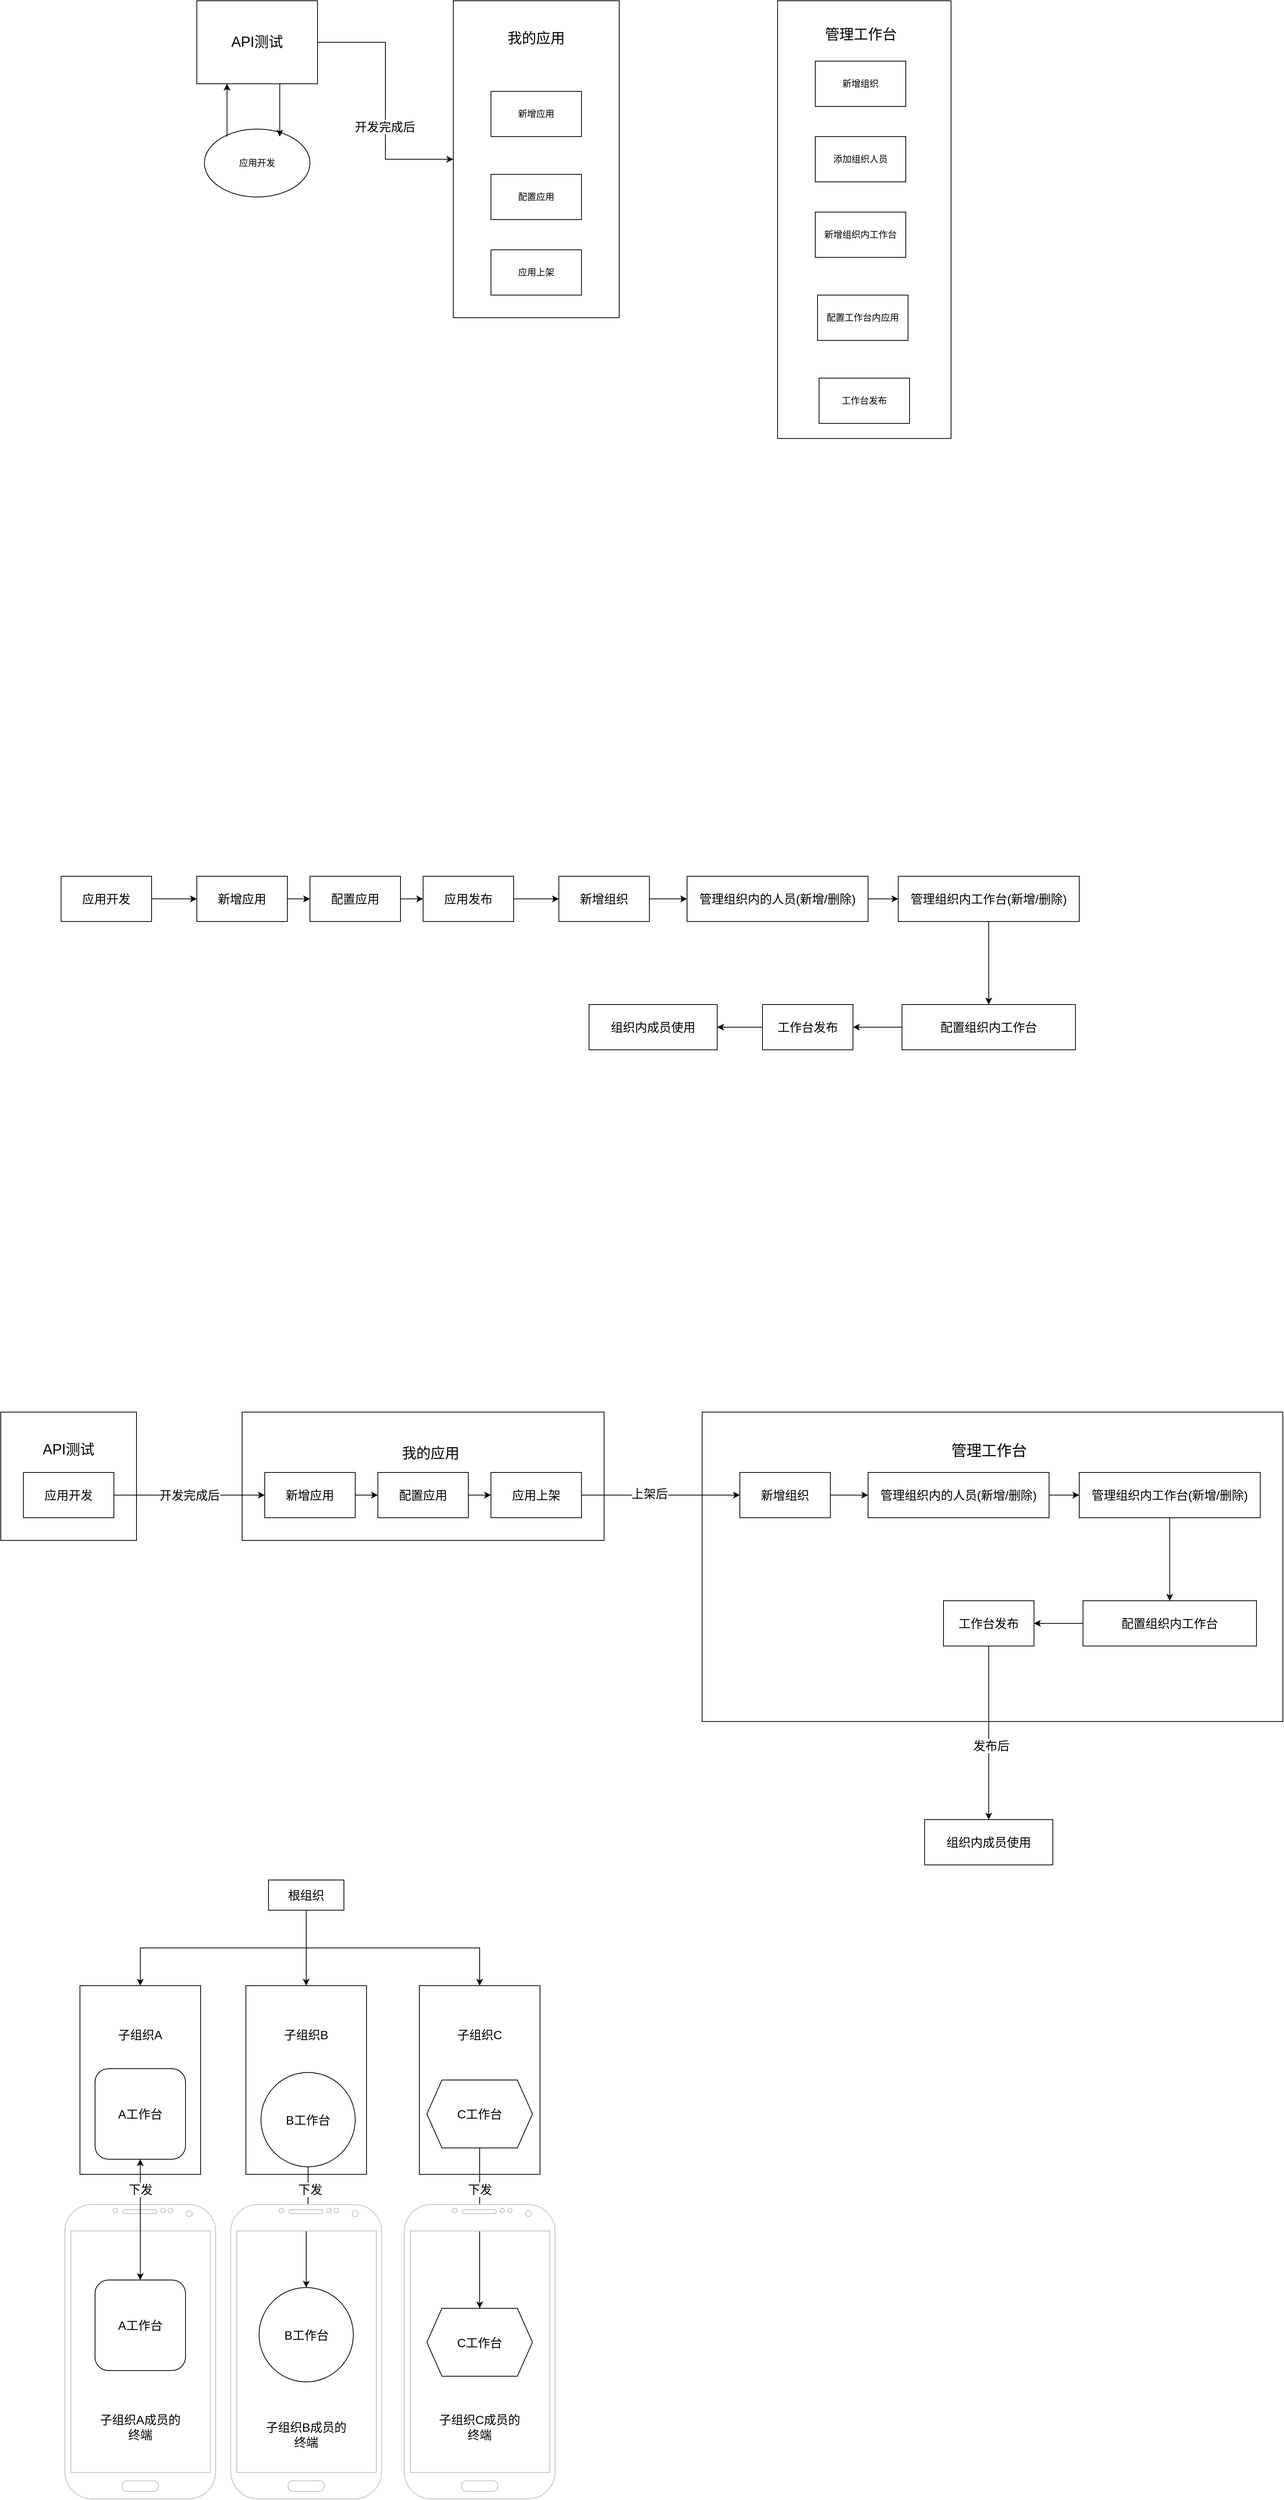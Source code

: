 <mxfile version="14.0.4" type="github">
  <diagram id="Uw0tFkQRWmQA_6I62I0I" name="Page-1">
    <mxGraphModel dx="1422" dy="762" grid="1" gridSize="10" guides="1" tooltips="1" connect="1" arrows="1" fold="1" page="1" pageScale="1" pageWidth="4000" pageHeight="4000" math="0" shadow="0">
      <root>
        <mxCell id="0" />
        <mxCell id="1" parent="0" />
        <mxCell id="3crtyDGvwzF6ntl4MNTO-33" style="edgeStyle=orthogonalEdgeStyle;rounded=0;orthogonalLoop=1;jettySize=auto;html=1;exitX=1;exitY=0.5;exitDx=0;exitDy=0;entryX=0;entryY=0.5;entryDx=0;entryDy=0;" edge="1" parent="1" source="3crtyDGvwzF6ntl4MNTO-4" target="3crtyDGvwzF6ntl4MNTO-16">
          <mxGeometry relative="1" as="geometry" />
        </mxCell>
        <mxCell id="3crtyDGvwzF6ntl4MNTO-34" value="开发完成后" style="edgeLabel;html=1;align=center;verticalAlign=middle;resizable=0;points=[];fontSize=16;" vertex="1" connectable="0" parent="3crtyDGvwzF6ntl4MNTO-33">
          <mxGeometry x="0.206" y="-1" relative="1" as="geometry">
            <mxPoint as="offset" />
          </mxGeometry>
        </mxCell>
        <mxCell id="3crtyDGvwzF6ntl4MNTO-4" value="&lt;font style=&quot;font-size: 19px&quot;&gt;API测试&lt;/font&gt;" style="rounded=0;whiteSpace=wrap;html=1;" vertex="1" parent="1">
          <mxGeometry x="320" y="60" width="160" height="110" as="geometry" />
        </mxCell>
        <mxCell id="3crtyDGvwzF6ntl4MNTO-6" value="应用开发" style="ellipse;whiteSpace=wrap;html=1;" vertex="1" parent="1">
          <mxGeometry x="330" y="230" width="140" height="90" as="geometry" />
        </mxCell>
        <mxCell id="3crtyDGvwzF6ntl4MNTO-12" value="" style="endArrow=classic;html=1;" edge="1" parent="1">
          <mxGeometry width="50" height="50" relative="1" as="geometry">
            <mxPoint x="360" y="240" as="sourcePoint" />
            <mxPoint x="360" y="170" as="targetPoint" />
          </mxGeometry>
        </mxCell>
        <mxCell id="3crtyDGvwzF6ntl4MNTO-13" value="" style="endArrow=classic;html=1;" edge="1" parent="1">
          <mxGeometry width="50" height="50" relative="1" as="geometry">
            <mxPoint x="430" y="170" as="sourcePoint" />
            <mxPoint x="430" y="240" as="targetPoint" />
          </mxGeometry>
        </mxCell>
        <mxCell id="3crtyDGvwzF6ntl4MNTO-16" value="" style="whiteSpace=wrap;html=1;align=center;" vertex="1" parent="1">
          <mxGeometry x="660" y="60" width="220" height="420" as="geometry" />
        </mxCell>
        <mxCell id="3crtyDGvwzF6ntl4MNTO-19" value="新增应用" style="rounded=0;whiteSpace=wrap;html=1;" vertex="1" parent="1">
          <mxGeometry x="710" y="180" width="120" height="60" as="geometry" />
        </mxCell>
        <mxCell id="3crtyDGvwzF6ntl4MNTO-20" value="配置应用" style="rounded=0;whiteSpace=wrap;html=1;" vertex="1" parent="1">
          <mxGeometry x="710" y="290" width="120" height="60" as="geometry" />
        </mxCell>
        <mxCell id="3crtyDGvwzF6ntl4MNTO-21" value="应用上架" style="rounded=0;whiteSpace=wrap;html=1;" vertex="1" parent="1">
          <mxGeometry x="710" y="390" width="120" height="60" as="geometry" />
        </mxCell>
        <mxCell id="3crtyDGvwzF6ntl4MNTO-22" value="&lt;font style=&quot;font-size: 19px&quot;&gt;我的应用&lt;/font&gt;" style="text;html=1;strokeColor=none;fillColor=none;align=center;verticalAlign=middle;whiteSpace=wrap;rounded=0;" vertex="1" parent="1">
          <mxGeometry x="725" y="100" width="90" height="20" as="geometry" />
        </mxCell>
        <mxCell id="3crtyDGvwzF6ntl4MNTO-24" value="" style="whiteSpace=wrap;html=1;align=center;" vertex="1" parent="1">
          <mxGeometry x="1090" y="60" width="230" height="580" as="geometry" />
        </mxCell>
        <mxCell id="3crtyDGvwzF6ntl4MNTO-25" value="新增组织" style="rounded=0;whiteSpace=wrap;html=1;" vertex="1" parent="1">
          <mxGeometry x="1140" y="140" width="120" height="60" as="geometry" />
        </mxCell>
        <mxCell id="3crtyDGvwzF6ntl4MNTO-26" value="添加组织人员" style="rounded=0;whiteSpace=wrap;html=1;" vertex="1" parent="1">
          <mxGeometry x="1140" y="240" width="120" height="60" as="geometry" />
        </mxCell>
        <mxCell id="3crtyDGvwzF6ntl4MNTO-27" value="新增组织内工作台" style="rounded=0;whiteSpace=wrap;html=1;" vertex="1" parent="1">
          <mxGeometry x="1140" y="340" width="120" height="60" as="geometry" />
        </mxCell>
        <mxCell id="3crtyDGvwzF6ntl4MNTO-28" value="&lt;font style=&quot;font-size: 19px&quot;&gt;管理工作台&lt;/font&gt;" style="text;html=1;strokeColor=none;fillColor=none;align=center;verticalAlign=middle;whiteSpace=wrap;rounded=0;" vertex="1" parent="1">
          <mxGeometry x="1142.5" y="100" width="115" height="10" as="geometry" />
        </mxCell>
        <mxCell id="3crtyDGvwzF6ntl4MNTO-29" value="配置工作台内应用" style="rounded=0;whiteSpace=wrap;html=1;" vertex="1" parent="1">
          <mxGeometry x="1143" y="450" width="120" height="60" as="geometry" />
        </mxCell>
        <mxCell id="3crtyDGvwzF6ntl4MNTO-30" value="工作台发布" style="rounded=0;whiteSpace=wrap;html=1;" vertex="1" parent="1">
          <mxGeometry x="1145" y="560" width="120" height="60" as="geometry" />
        </mxCell>
        <mxCell id="3crtyDGvwzF6ntl4MNTO-44" style="edgeStyle=orthogonalEdgeStyle;rounded=0;orthogonalLoop=1;jettySize=auto;html=1;entryX=0;entryY=0.5;entryDx=0;entryDy=0;fontSize=16;" edge="1" parent="1" source="3crtyDGvwzF6ntl4MNTO-31" target="3crtyDGvwzF6ntl4MNTO-32">
          <mxGeometry relative="1" as="geometry" />
        </mxCell>
        <mxCell id="3crtyDGvwzF6ntl4MNTO-31" value="&lt;font style=&quot;font-size: 16px&quot;&gt;应用开发&lt;/font&gt;" style="rounded=0;whiteSpace=wrap;html=1;" vertex="1" parent="1">
          <mxGeometry x="140" y="1220" width="120" height="60" as="geometry" />
        </mxCell>
        <mxCell id="3crtyDGvwzF6ntl4MNTO-45" value="" style="edgeStyle=orthogonalEdgeStyle;rounded=0;orthogonalLoop=1;jettySize=auto;html=1;fontSize=16;" edge="1" parent="1" source="3crtyDGvwzF6ntl4MNTO-32" target="3crtyDGvwzF6ntl4MNTO-35">
          <mxGeometry relative="1" as="geometry" />
        </mxCell>
        <mxCell id="3crtyDGvwzF6ntl4MNTO-32" value="&lt;font style=&quot;font-size: 16px&quot;&gt;新增应用&lt;/font&gt;" style="rounded=0;whiteSpace=wrap;html=1;" vertex="1" parent="1">
          <mxGeometry x="320" y="1220" width="120" height="60" as="geometry" />
        </mxCell>
        <mxCell id="3crtyDGvwzF6ntl4MNTO-46" value="" style="edgeStyle=orthogonalEdgeStyle;rounded=0;orthogonalLoop=1;jettySize=auto;html=1;fontSize=16;" edge="1" parent="1" source="3crtyDGvwzF6ntl4MNTO-35" target="3crtyDGvwzF6ntl4MNTO-36">
          <mxGeometry relative="1" as="geometry" />
        </mxCell>
        <mxCell id="3crtyDGvwzF6ntl4MNTO-35" value="配置应用" style="rounded=0;whiteSpace=wrap;html=1;fontSize=16;" vertex="1" parent="1">
          <mxGeometry x="470" y="1220" width="120" height="60" as="geometry" />
        </mxCell>
        <mxCell id="3crtyDGvwzF6ntl4MNTO-47" value="" style="edgeStyle=orthogonalEdgeStyle;rounded=0;orthogonalLoop=1;jettySize=auto;html=1;fontSize=16;" edge="1" parent="1" source="3crtyDGvwzF6ntl4MNTO-36" target="3crtyDGvwzF6ntl4MNTO-38">
          <mxGeometry relative="1" as="geometry" />
        </mxCell>
        <mxCell id="3crtyDGvwzF6ntl4MNTO-36" value="应用发布" style="rounded=0;whiteSpace=wrap;html=1;fontSize=16;" vertex="1" parent="1">
          <mxGeometry x="620" y="1220" width="120" height="60" as="geometry" />
        </mxCell>
        <mxCell id="3crtyDGvwzF6ntl4MNTO-48" value="" style="edgeStyle=orthogonalEdgeStyle;rounded=0;orthogonalLoop=1;jettySize=auto;html=1;fontSize=16;" edge="1" parent="1" source="3crtyDGvwzF6ntl4MNTO-38" target="3crtyDGvwzF6ntl4MNTO-39">
          <mxGeometry relative="1" as="geometry" />
        </mxCell>
        <mxCell id="3crtyDGvwzF6ntl4MNTO-38" value="新增组织" style="rounded=0;whiteSpace=wrap;html=1;fontSize=16;" vertex="1" parent="1">
          <mxGeometry x="800" y="1220" width="120" height="60" as="geometry" />
        </mxCell>
        <mxCell id="3crtyDGvwzF6ntl4MNTO-49" value="" style="edgeStyle=orthogonalEdgeStyle;rounded=0;orthogonalLoop=1;jettySize=auto;html=1;fontSize=16;" edge="1" parent="1" source="3crtyDGvwzF6ntl4MNTO-39" target="3crtyDGvwzF6ntl4MNTO-40">
          <mxGeometry relative="1" as="geometry" />
        </mxCell>
        <mxCell id="3crtyDGvwzF6ntl4MNTO-39" value="管理组织内的人员(新增/删除)" style="rounded=0;whiteSpace=wrap;html=1;fontSize=16;" vertex="1" parent="1">
          <mxGeometry x="970" y="1220" width="240" height="60" as="geometry" />
        </mxCell>
        <mxCell id="3crtyDGvwzF6ntl4MNTO-50" value="" style="edgeStyle=orthogonalEdgeStyle;rounded=0;orthogonalLoop=1;jettySize=auto;html=1;fontSize=16;" edge="1" parent="1" source="3crtyDGvwzF6ntl4MNTO-40" target="3crtyDGvwzF6ntl4MNTO-41">
          <mxGeometry relative="1" as="geometry" />
        </mxCell>
        <mxCell id="3crtyDGvwzF6ntl4MNTO-40" value="管理组织内工作台(新增/删除)" style="rounded=0;whiteSpace=wrap;html=1;fontSize=16;" vertex="1" parent="1">
          <mxGeometry x="1250" y="1220" width="240" height="60" as="geometry" />
        </mxCell>
        <mxCell id="3crtyDGvwzF6ntl4MNTO-51" value="" style="edgeStyle=orthogonalEdgeStyle;rounded=0;orthogonalLoop=1;jettySize=auto;html=1;fontSize=16;" edge="1" parent="1" source="3crtyDGvwzF6ntl4MNTO-41" target="3crtyDGvwzF6ntl4MNTO-42">
          <mxGeometry relative="1" as="geometry" />
        </mxCell>
        <mxCell id="3crtyDGvwzF6ntl4MNTO-41" value="配置组织内工作台" style="rounded=0;whiteSpace=wrap;html=1;fontSize=16;" vertex="1" parent="1">
          <mxGeometry x="1255" y="1390" width="230" height="60" as="geometry" />
        </mxCell>
        <mxCell id="3crtyDGvwzF6ntl4MNTO-52" value="" style="edgeStyle=orthogonalEdgeStyle;rounded=0;orthogonalLoop=1;jettySize=auto;html=1;fontSize=16;" edge="1" parent="1" source="3crtyDGvwzF6ntl4MNTO-42" target="3crtyDGvwzF6ntl4MNTO-43">
          <mxGeometry relative="1" as="geometry" />
        </mxCell>
        <mxCell id="3crtyDGvwzF6ntl4MNTO-42" value="工作台发布" style="rounded=0;whiteSpace=wrap;html=1;fontSize=16;" vertex="1" parent="1">
          <mxGeometry x="1070" y="1390" width="120" height="60" as="geometry" />
        </mxCell>
        <mxCell id="3crtyDGvwzF6ntl4MNTO-43" value="组织内成员使用" style="rounded=0;whiteSpace=wrap;html=1;fontSize=16;" vertex="1" parent="1">
          <mxGeometry x="840" y="1390" width="170" height="60" as="geometry" />
        </mxCell>
        <mxCell id="3crtyDGvwzF6ntl4MNTO-60" value="" style="whiteSpace=wrap;html=1;align=center;fontSize=16;" vertex="1" parent="1">
          <mxGeometry x="60" y="1930" width="180" height="170" as="geometry" />
        </mxCell>
        <mxCell id="3crtyDGvwzF6ntl4MNTO-61" value="" style="whiteSpace=wrap;html=1;align=center;fontSize=16;" vertex="1" parent="1">
          <mxGeometry x="380" y="1930" width="480" height="170" as="geometry" />
        </mxCell>
        <mxCell id="3crtyDGvwzF6ntl4MNTO-62" value="" style="whiteSpace=wrap;html=1;align=center;fontSize=16;" vertex="1" parent="1">
          <mxGeometry x="990" y="1930" width="770" height="410" as="geometry" />
        </mxCell>
        <mxCell id="3crtyDGvwzF6ntl4MNTO-63" value="开发完成后" style="edgeStyle=orthogonalEdgeStyle;rounded=0;orthogonalLoop=1;jettySize=auto;html=1;entryX=0;entryY=0.5;entryDx=0;entryDy=0;fontSize=16;" edge="1" parent="1" source="3crtyDGvwzF6ntl4MNTO-64" target="3crtyDGvwzF6ntl4MNTO-66">
          <mxGeometry relative="1" as="geometry" />
        </mxCell>
        <mxCell id="3crtyDGvwzF6ntl4MNTO-64" value="&lt;font style=&quot;font-size: 16px&quot;&gt;应用开发&lt;/font&gt;" style="rounded=0;whiteSpace=wrap;html=1;" vertex="1" parent="1">
          <mxGeometry x="90" y="2010" width="120" height="60" as="geometry" />
        </mxCell>
        <mxCell id="3crtyDGvwzF6ntl4MNTO-65" value="" style="edgeStyle=orthogonalEdgeStyle;rounded=0;orthogonalLoop=1;jettySize=auto;html=1;fontSize=16;" edge="1" parent="1" source="3crtyDGvwzF6ntl4MNTO-66" target="3crtyDGvwzF6ntl4MNTO-68">
          <mxGeometry relative="1" as="geometry" />
        </mxCell>
        <mxCell id="3crtyDGvwzF6ntl4MNTO-66" value="&lt;font style=&quot;font-size: 16px&quot;&gt;新增应用&lt;/font&gt;" style="rounded=0;whiteSpace=wrap;html=1;" vertex="1" parent="1">
          <mxGeometry x="410" y="2010" width="120" height="60" as="geometry" />
        </mxCell>
        <mxCell id="3crtyDGvwzF6ntl4MNTO-67" value="" style="edgeStyle=orthogonalEdgeStyle;rounded=0;orthogonalLoop=1;jettySize=auto;html=1;fontSize=16;" edge="1" parent="1" source="3crtyDGvwzF6ntl4MNTO-68" target="3crtyDGvwzF6ntl4MNTO-70">
          <mxGeometry relative="1" as="geometry" />
        </mxCell>
        <mxCell id="3crtyDGvwzF6ntl4MNTO-68" value="配置应用" style="rounded=0;whiteSpace=wrap;html=1;fontSize=16;" vertex="1" parent="1">
          <mxGeometry x="560" y="2010" width="120" height="60" as="geometry" />
        </mxCell>
        <mxCell id="3crtyDGvwzF6ntl4MNTO-69" value="" style="edgeStyle=orthogonalEdgeStyle;rounded=0;orthogonalLoop=1;jettySize=auto;html=1;fontSize=16;" edge="1" parent="1" source="3crtyDGvwzF6ntl4MNTO-70" target="3crtyDGvwzF6ntl4MNTO-72">
          <mxGeometry relative="1" as="geometry" />
        </mxCell>
        <mxCell id="3crtyDGvwzF6ntl4MNTO-86" value="上架后" style="edgeLabel;html=1;align=center;verticalAlign=middle;resizable=0;points=[];fontSize=16;" vertex="1" connectable="0" parent="3crtyDGvwzF6ntl4MNTO-69">
          <mxGeometry x="-0.143" y="2" relative="1" as="geometry">
            <mxPoint as="offset" />
          </mxGeometry>
        </mxCell>
        <mxCell id="3crtyDGvwzF6ntl4MNTO-70" value="应用上架" style="rounded=0;whiteSpace=wrap;html=1;fontSize=16;" vertex="1" parent="1">
          <mxGeometry x="710" y="2010" width="120" height="60" as="geometry" />
        </mxCell>
        <mxCell id="3crtyDGvwzF6ntl4MNTO-71" value="" style="edgeStyle=orthogonalEdgeStyle;rounded=0;orthogonalLoop=1;jettySize=auto;html=1;fontSize=16;" edge="1" parent="1" source="3crtyDGvwzF6ntl4MNTO-72" target="3crtyDGvwzF6ntl4MNTO-74">
          <mxGeometry relative="1" as="geometry" />
        </mxCell>
        <mxCell id="3crtyDGvwzF6ntl4MNTO-72" value="新增组织" style="rounded=0;whiteSpace=wrap;html=1;fontSize=16;" vertex="1" parent="1">
          <mxGeometry x="1040" y="2010" width="120" height="60" as="geometry" />
        </mxCell>
        <mxCell id="3crtyDGvwzF6ntl4MNTO-73" value="" style="edgeStyle=orthogonalEdgeStyle;rounded=0;orthogonalLoop=1;jettySize=auto;html=1;fontSize=16;" edge="1" parent="1" source="3crtyDGvwzF6ntl4MNTO-74" target="3crtyDGvwzF6ntl4MNTO-76">
          <mxGeometry relative="1" as="geometry" />
        </mxCell>
        <mxCell id="3crtyDGvwzF6ntl4MNTO-74" value="管理组织内的人员(新增/删除)" style="rounded=0;whiteSpace=wrap;html=1;fontSize=16;" vertex="1" parent="1">
          <mxGeometry x="1210" y="2010" width="240" height="60" as="geometry" />
        </mxCell>
        <mxCell id="3crtyDGvwzF6ntl4MNTO-75" value="" style="edgeStyle=orthogonalEdgeStyle;rounded=0;orthogonalLoop=1;jettySize=auto;html=1;fontSize=16;" edge="1" parent="1" source="3crtyDGvwzF6ntl4MNTO-76" target="3crtyDGvwzF6ntl4MNTO-78">
          <mxGeometry relative="1" as="geometry" />
        </mxCell>
        <mxCell id="3crtyDGvwzF6ntl4MNTO-76" value="管理组织内工作台(新增/删除)" style="rounded=0;whiteSpace=wrap;html=1;fontSize=16;" vertex="1" parent="1">
          <mxGeometry x="1490" y="2010" width="240" height="60" as="geometry" />
        </mxCell>
        <mxCell id="3crtyDGvwzF6ntl4MNTO-77" value="" style="edgeStyle=orthogonalEdgeStyle;rounded=0;orthogonalLoop=1;jettySize=auto;html=1;fontSize=16;" edge="1" parent="1" source="3crtyDGvwzF6ntl4MNTO-78" target="3crtyDGvwzF6ntl4MNTO-80">
          <mxGeometry relative="1" as="geometry" />
        </mxCell>
        <mxCell id="3crtyDGvwzF6ntl4MNTO-78" value="配置组织内工作台" style="rounded=0;whiteSpace=wrap;html=1;fontSize=16;" vertex="1" parent="1">
          <mxGeometry x="1495" y="2180" width="230" height="60" as="geometry" />
        </mxCell>
        <mxCell id="3crtyDGvwzF6ntl4MNTO-84" style="edgeStyle=orthogonalEdgeStyle;rounded=0;orthogonalLoop=1;jettySize=auto;html=1;exitX=0.5;exitY=1;exitDx=0;exitDy=0;fontSize=16;" edge="1" parent="1" source="3crtyDGvwzF6ntl4MNTO-80" target="3crtyDGvwzF6ntl4MNTO-81">
          <mxGeometry relative="1" as="geometry" />
        </mxCell>
        <mxCell id="3crtyDGvwzF6ntl4MNTO-87" value="发布后" style="edgeLabel;html=1;align=center;verticalAlign=middle;resizable=0;points=[];fontSize=16;" vertex="1" connectable="0" parent="3crtyDGvwzF6ntl4MNTO-84">
          <mxGeometry x="0.148" y="3" relative="1" as="geometry">
            <mxPoint as="offset" />
          </mxGeometry>
        </mxCell>
        <mxCell id="3crtyDGvwzF6ntl4MNTO-80" value="工作台发布" style="rounded=0;whiteSpace=wrap;html=1;fontSize=16;" vertex="1" parent="1">
          <mxGeometry x="1310" y="2180" width="120" height="60" as="geometry" />
        </mxCell>
        <mxCell id="3crtyDGvwzF6ntl4MNTO-81" value="组织内成员使用" style="rounded=0;whiteSpace=wrap;html=1;fontSize=16;" vertex="1" parent="1">
          <mxGeometry x="1285" y="2470" width="170" height="60" as="geometry" />
        </mxCell>
        <mxCell id="3crtyDGvwzF6ntl4MNTO-82" value="&lt;font style=&quot;font-size: 19px&quot;&gt;API测试&lt;/font&gt;" style="text;html=1;strokeColor=none;fillColor=none;align=center;verticalAlign=middle;whiteSpace=wrap;rounded=0;fontSize=16;" vertex="1" parent="1">
          <mxGeometry x="105" y="1970" width="90" height="20" as="geometry" />
        </mxCell>
        <mxCell id="3crtyDGvwzF6ntl4MNTO-83" value="&lt;font style=&quot;font-size: 19px&quot;&gt;我的应用&lt;/font&gt;" style="text;html=1;strokeColor=none;fillColor=none;align=center;verticalAlign=middle;whiteSpace=wrap;rounded=0;fontSize=16;" vertex="1" parent="1">
          <mxGeometry x="560" y="1970" width="140" height="30" as="geometry" />
        </mxCell>
        <mxCell id="3crtyDGvwzF6ntl4MNTO-85" value="&lt;font style=&quot;font-size: 20px&quot;&gt;管理工作台&lt;/font&gt;" style="text;html=1;strokeColor=none;fillColor=none;align=center;verticalAlign=middle;whiteSpace=wrap;rounded=0;fontSize=16;" vertex="1" parent="1">
          <mxGeometry x="1302.5" y="1970" width="135" height="20" as="geometry" />
        </mxCell>
        <mxCell id="3crtyDGvwzF6ntl4MNTO-93" style="edgeStyle=orthogonalEdgeStyle;rounded=0;orthogonalLoop=1;jettySize=auto;html=1;exitX=0.5;exitY=1;exitDx=0;exitDy=0;entryX=0.5;entryY=0;entryDx=0;entryDy=0;fontSize=16;" edge="1" parent="1" source="3crtyDGvwzF6ntl4MNTO-88" target="3crtyDGvwzF6ntl4MNTO-89">
          <mxGeometry relative="1" as="geometry" />
        </mxCell>
        <mxCell id="3crtyDGvwzF6ntl4MNTO-109" style="edgeStyle=orthogonalEdgeStyle;rounded=0;orthogonalLoop=1;jettySize=auto;html=1;exitX=0.5;exitY=1;exitDx=0;exitDy=0;entryX=0.5;entryY=0;entryDx=0;entryDy=0;fontSize=16;" edge="1" parent="1" source="3crtyDGvwzF6ntl4MNTO-88" target="3crtyDGvwzF6ntl4MNTO-99">
          <mxGeometry relative="1" as="geometry" />
        </mxCell>
        <mxCell id="3crtyDGvwzF6ntl4MNTO-110" style="edgeStyle=orthogonalEdgeStyle;rounded=0;orthogonalLoop=1;jettySize=auto;html=1;exitX=0.5;exitY=1;exitDx=0;exitDy=0;fontSize=16;" edge="1" parent="1" source="3crtyDGvwzF6ntl4MNTO-88" target="3crtyDGvwzF6ntl4MNTO-102">
          <mxGeometry relative="1" as="geometry" />
        </mxCell>
        <mxCell id="3crtyDGvwzF6ntl4MNTO-88" value="根组织" style="whiteSpace=wrap;html=1;align=center;fontSize=16;" vertex="1" parent="1">
          <mxGeometry x="415" y="2550" width="100" height="40" as="geometry" />
        </mxCell>
        <mxCell id="3crtyDGvwzF6ntl4MNTO-89" value="" style="whiteSpace=wrap;html=1;align=center;fontSize=16;" vertex="1" parent="1">
          <mxGeometry x="165" y="2690" width="160" height="250" as="geometry" />
        </mxCell>
        <mxCell id="3crtyDGvwzF6ntl4MNTO-97" value="A工作台" style="rounded=1;whiteSpace=wrap;html=1;fontSize=16;" vertex="1" parent="1">
          <mxGeometry x="185" y="3080" width="120" height="120" as="geometry" />
        </mxCell>
        <mxCell id="3crtyDGvwzF6ntl4MNTO-98" value="子组织A" style="text;html=1;strokeColor=none;fillColor=none;align=center;verticalAlign=middle;whiteSpace=wrap;rounded=0;fontSize=16;" vertex="1" parent="1">
          <mxGeometry x="205" y="2740" width="80" height="30" as="geometry" />
        </mxCell>
        <mxCell id="3crtyDGvwzF6ntl4MNTO-99" value="" style="whiteSpace=wrap;html=1;align=center;fontSize=16;" vertex="1" parent="1">
          <mxGeometry x="385" y="2690" width="160" height="250" as="geometry" />
        </mxCell>
        <mxCell id="3crtyDGvwzF6ntl4MNTO-101" value="子组织B" style="text;html=1;strokeColor=none;fillColor=none;align=center;verticalAlign=middle;whiteSpace=wrap;rounded=0;fontSize=16;" vertex="1" parent="1">
          <mxGeometry x="425" y="2740" width="80" height="30" as="geometry" />
        </mxCell>
        <mxCell id="3crtyDGvwzF6ntl4MNTO-102" value="" style="whiteSpace=wrap;html=1;align=center;fontSize=16;" vertex="1" parent="1">
          <mxGeometry x="615" y="2690" width="160" height="250" as="geometry" />
        </mxCell>
        <mxCell id="3crtyDGvwzF6ntl4MNTO-104" value="子组织C" style="text;html=1;strokeColor=none;fillColor=none;align=center;verticalAlign=middle;whiteSpace=wrap;rounded=0;fontSize=16;" vertex="1" parent="1">
          <mxGeometry x="655" y="2740" width="80" height="30" as="geometry" />
        </mxCell>
        <mxCell id="3crtyDGvwzF6ntl4MNTO-128" style="edgeStyle=orthogonalEdgeStyle;rounded=0;orthogonalLoop=1;jettySize=auto;html=1;exitX=0.5;exitY=1;exitDx=0;exitDy=0;fontSize=16;" edge="1" parent="1" source="3crtyDGvwzF6ntl4MNTO-107" target="3crtyDGvwzF6ntl4MNTO-120">
          <mxGeometry relative="1" as="geometry" />
        </mxCell>
        <mxCell id="3crtyDGvwzF6ntl4MNTO-132" value="下发" style="edgeLabel;html=1;align=center;verticalAlign=middle;resizable=0;points=[];fontSize=16;" vertex="1" connectable="0" parent="3crtyDGvwzF6ntl4MNTO-128">
          <mxGeometry x="-0.388" y="1" relative="1" as="geometry">
            <mxPoint x="-1" y="-10" as="offset" />
          </mxGeometry>
        </mxCell>
        <mxCell id="3crtyDGvwzF6ntl4MNTO-107" value="&lt;span&gt;C工作台&lt;/span&gt;" style="shape=hexagon;perimeter=hexagonPerimeter2;whiteSpace=wrap;html=1;fixedSize=1;fontSize=16;" vertex="1" parent="1">
          <mxGeometry x="625" y="2815" width="140" height="90" as="geometry" />
        </mxCell>
        <mxCell id="3crtyDGvwzF6ntl4MNTO-127" style="edgeStyle=orthogonalEdgeStyle;rounded=0;orthogonalLoop=1;jettySize=auto;html=1;exitX=0.5;exitY=1;exitDx=0;exitDy=0;fontSize=16;" edge="1" parent="1" source="3crtyDGvwzF6ntl4MNTO-108" target="3crtyDGvwzF6ntl4MNTO-119">
          <mxGeometry relative="1" as="geometry" />
        </mxCell>
        <mxCell id="3crtyDGvwzF6ntl4MNTO-130" value="下发" style="edgeLabel;html=1;align=center;verticalAlign=middle;resizable=0;points=[];fontSize=16;" vertex="1" connectable="0" parent="3crtyDGvwzF6ntl4MNTO-127">
          <mxGeometry x="-0.84" y="3" relative="1" as="geometry">
            <mxPoint x="-0.5" y="17" as="offset" />
          </mxGeometry>
        </mxCell>
        <mxCell id="3crtyDGvwzF6ntl4MNTO-108" value="&lt;span&gt;B工作台&lt;/span&gt;" style="ellipse;whiteSpace=wrap;html=1;aspect=fixed;fontSize=16;" vertex="1" parent="1">
          <mxGeometry x="405" y="2805" width="125" height="125" as="geometry" />
        </mxCell>
        <mxCell id="3crtyDGvwzF6ntl4MNTO-131" value="" style="edgeStyle=orthogonalEdgeStyle;rounded=0;orthogonalLoop=1;jettySize=auto;html=1;fontSize=16;" edge="1" parent="1" source="3crtyDGvwzF6ntl4MNTO-111" target="3crtyDGvwzF6ntl4MNTO-118">
          <mxGeometry relative="1" as="geometry" />
        </mxCell>
        <mxCell id="3crtyDGvwzF6ntl4MNTO-111" value="" style="verticalLabelPosition=bottom;verticalAlign=top;html=1;shadow=0;dashed=0;strokeWidth=1;shape=mxgraph.android.phone2;strokeColor=#c0c0c0;fontSize=16;" vertex="1" parent="1">
          <mxGeometry x="145" y="2980" width="200" height="390" as="geometry" />
        </mxCell>
        <mxCell id="3crtyDGvwzF6ntl4MNTO-115" value="" style="verticalLabelPosition=bottom;verticalAlign=top;html=1;shadow=0;dashed=0;strokeWidth=1;shape=mxgraph.android.phone2;strokeColor=#c0c0c0;fontSize=16;" vertex="1" parent="1">
          <mxGeometry x="365" y="2980" width="200" height="390" as="geometry" />
        </mxCell>
        <mxCell id="3crtyDGvwzF6ntl4MNTO-117" value="" style="verticalLabelPosition=bottom;verticalAlign=top;html=1;shadow=0;dashed=0;strokeWidth=1;shape=mxgraph.android.phone2;strokeColor=#c0c0c0;fontSize=16;" vertex="1" parent="1">
          <mxGeometry x="595" y="2980" width="200" height="390" as="geometry" />
        </mxCell>
        <mxCell id="3crtyDGvwzF6ntl4MNTO-124" style="edgeStyle=orthogonalEdgeStyle;rounded=0;orthogonalLoop=1;jettySize=auto;html=1;exitX=0.5;exitY=1;exitDx=0;exitDy=0;fontSize=16;" edge="1" parent="1" source="3crtyDGvwzF6ntl4MNTO-118" target="3crtyDGvwzF6ntl4MNTO-97">
          <mxGeometry relative="1" as="geometry" />
        </mxCell>
        <mxCell id="3crtyDGvwzF6ntl4MNTO-125" value="下发" style="edgeLabel;html=1;align=center;verticalAlign=middle;resizable=0;points=[];fontSize=16;" vertex="1" connectable="0" parent="3crtyDGvwzF6ntl4MNTO-124">
          <mxGeometry x="-0.347" relative="1" as="geometry">
            <mxPoint y="-12" as="offset" />
          </mxGeometry>
        </mxCell>
        <mxCell id="3crtyDGvwzF6ntl4MNTO-118" value="A工作台" style="rounded=1;whiteSpace=wrap;html=1;fontSize=16;" vertex="1" parent="1">
          <mxGeometry x="185" y="2800" width="120" height="120" as="geometry" />
        </mxCell>
        <mxCell id="3crtyDGvwzF6ntl4MNTO-119" value="&lt;span&gt;B工作台&lt;/span&gt;" style="ellipse;whiteSpace=wrap;html=1;aspect=fixed;fontSize=16;" vertex="1" parent="1">
          <mxGeometry x="402.5" y="3090" width="125" height="125" as="geometry" />
        </mxCell>
        <mxCell id="3crtyDGvwzF6ntl4MNTO-120" value="&lt;span&gt;C工作台&lt;/span&gt;" style="shape=hexagon;perimeter=hexagonPerimeter2;whiteSpace=wrap;html=1;fixedSize=1;fontSize=16;" vertex="1" parent="1">
          <mxGeometry x="625" y="3117.5" width="140" height="90" as="geometry" />
        </mxCell>
        <mxCell id="3crtyDGvwzF6ntl4MNTO-121" value="子组织A成员的终端" style="text;html=1;strokeColor=none;fillColor=none;align=center;verticalAlign=middle;whiteSpace=wrap;rounded=0;fontSize=16;" vertex="1" parent="1">
          <mxGeometry x="185" y="3250" width="120" height="50" as="geometry" />
        </mxCell>
        <mxCell id="3crtyDGvwzF6ntl4MNTO-122" value="子组织B成员的终端" style="text;html=1;strokeColor=none;fillColor=none;align=center;verticalAlign=middle;whiteSpace=wrap;rounded=0;fontSize=16;" vertex="1" parent="1">
          <mxGeometry x="405" y="3260" width="120" height="50" as="geometry" />
        </mxCell>
        <mxCell id="3crtyDGvwzF6ntl4MNTO-123" value="子组织C成员的终端" style="text;html=1;strokeColor=none;fillColor=none;align=center;verticalAlign=middle;whiteSpace=wrap;rounded=0;fontSize=16;" vertex="1" parent="1">
          <mxGeometry x="635" y="3250" width="120" height="50" as="geometry" />
        </mxCell>
      </root>
    </mxGraphModel>
  </diagram>
</mxfile>
